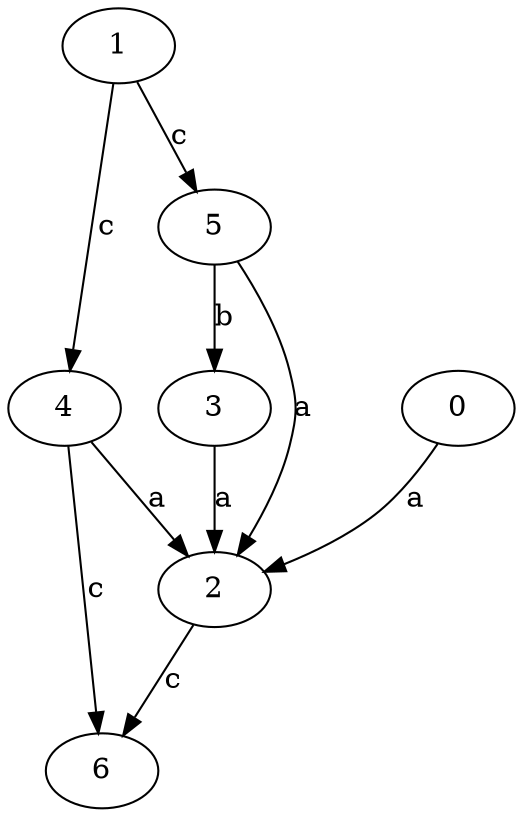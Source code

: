 strict digraph  {
0;
1;
2;
3;
4;
5;
6;
0 -> 2  [label=a];
1 -> 4  [label=c];
1 -> 5  [label=c];
2 -> 6  [label=c];
3 -> 2  [label=a];
4 -> 2  [label=a];
4 -> 6  [label=c];
5 -> 2  [label=a];
5 -> 3  [label=b];
}
